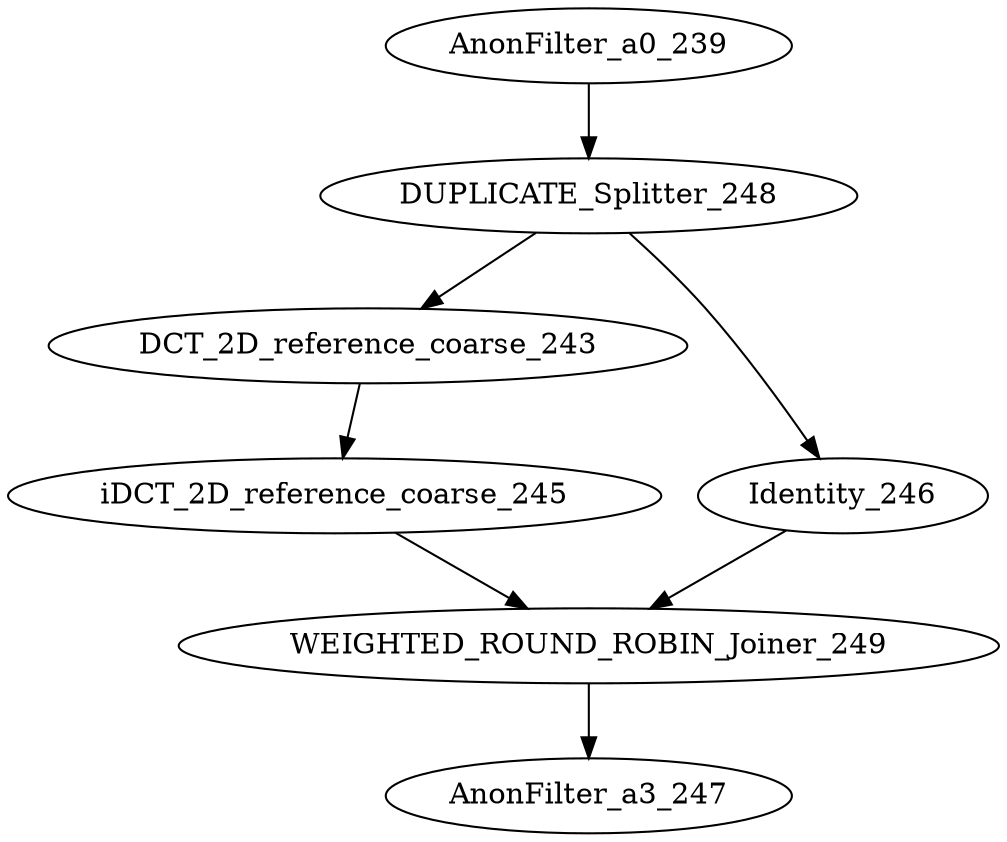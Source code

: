 digraph DCTverify_255 {
node0 [label="AnonFilter_a0_239", push="64", pop="0", peek="0", pushType="int", popType="void", peekType="void", codeSize="44 b", stackSize="32 b", work="36480"];
node1 [label="DUPLICATE_Splitter_248", push="64", pop="64", peek="0", pushType="int", popType="int", peekType="void", codeSize="24 b", stackSize="64 b", work="0"];
node0 -> node1;
node2 [label="DCT_2D_reference_coarse_243", push="64", pop="64", peek="64", pushType="int", popType="int", peekType="int", codeSize="273 b", stackSize="384 b", work="16032"];
node1 -> node2;
node3 [label="iDCT_2D_reference_coarse_245", push="64", pop="64", peek="64", pushType="int", popType="int", peekType="int", codeSize="273 b", stackSize="384 b", work="16032"];
node2 -> node3;
node4 [label="Identity_246", push="64", pop="64", peek="64", pushType="int", popType="int", peekType="int", codeSize="12 b", stackSize="32 b", work="6"];
node1 -> node4;
node5 [label="WEIGHTED_ROUND_ROBIN_Joiner_249", push="128", pop="128", peek="0", pushType="int", popType="int", peekType="void", codeSize="30 b", stackSize="32 b", work="0"];
node3 -> node5;
node4 -> node5;
node6 [label="AnonFilter_a3_247", push="0", pop="128", peek="128", pushType="void", popType="int", peekType="int", codeSize="119 b", stackSize="96 b", work="44"];
node5 -> node6;
}
